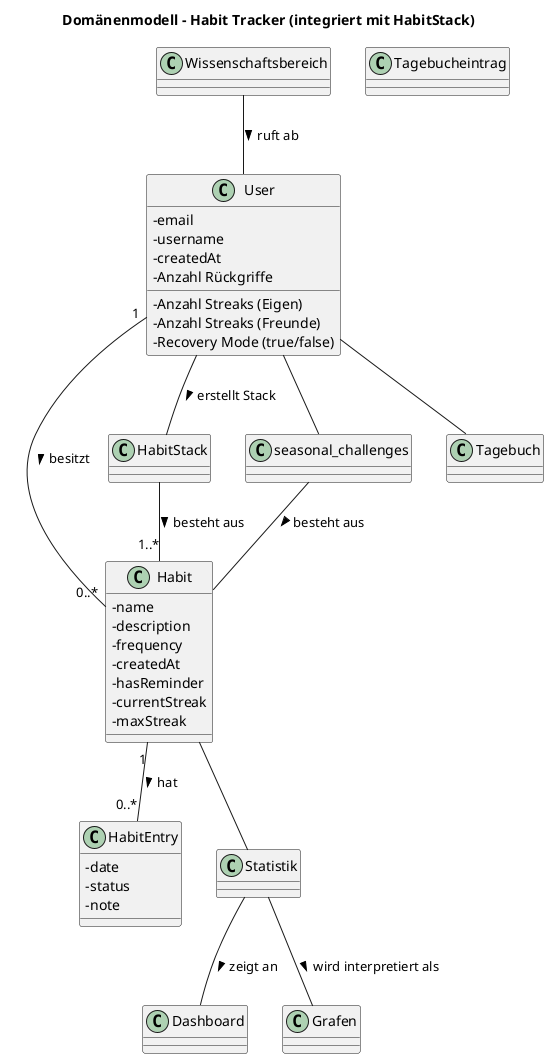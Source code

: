 @startuml
title Domänenmodell – Habit Tracker (integriert mit HabitStack)

skinparam classAttributeIconSize 0

'=======================
' Hauptklassen (Kernmodell)
'=======================

class User {
  - email
  - username
  - createdAt
  - Anzahl Streaks (Eigen)
  - Anzahl Streaks (Freunde)
  - Anzahl Rückgriffe
  - Recovery Mode (true/false)
}

class Habit {
  - name
  - description
  - frequency
  - createdAt
  - hasReminder
  - currentStreak
  - maxStreak
}

class HabitEntry {
  - date
  - status
  - note
}


class HabitStack
class Tagebucheintrag



class seasonal_challenges
class Tagebuch


class Statistik
class Dashboard
class Wissenschaftsbereich

'=======================
' Beziehungen
'=======================

User "1" -- "0..*" Habit : besitzt >
Habit "1" -- "0..*" HabitEntry : hat >

HabitStack -- "1..*" Habit : besteht aus >

Habit -- Statistik

User -- HabitStack : erstellt Stack >



User -- Tagebuch
User -- seasonal_challenges
seasonal_challenges -- Habit : besteht aus >

Wissenschaftsbereich -- User : ruft ab >

Statistik -- Dashboard : zeigt an >
Statistik -- Grafen : wird interpretiert als >

@enduml
